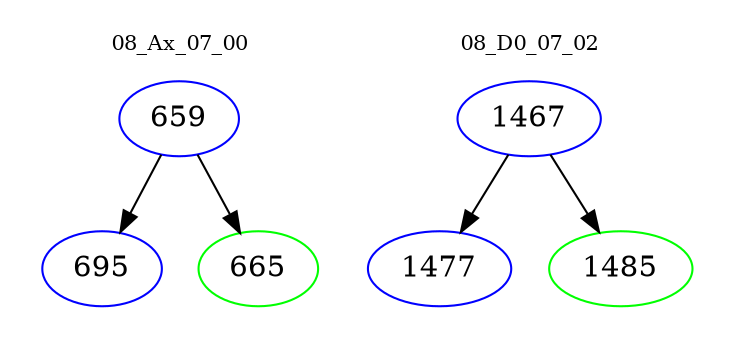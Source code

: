 digraph{
subgraph cluster_0 {
color = white
label = "08_Ax_07_00";
fontsize=10;
T0_659 [label="659", color="blue"]
T0_659 -> T0_695 [color="black"]
T0_695 [label="695", color="blue"]
T0_659 -> T0_665 [color="black"]
T0_665 [label="665", color="green"]
}
subgraph cluster_1 {
color = white
label = "08_D0_07_02";
fontsize=10;
T1_1467 [label="1467", color="blue"]
T1_1467 -> T1_1477 [color="black"]
T1_1477 [label="1477", color="blue"]
T1_1467 -> T1_1485 [color="black"]
T1_1485 [label="1485", color="green"]
}
}
